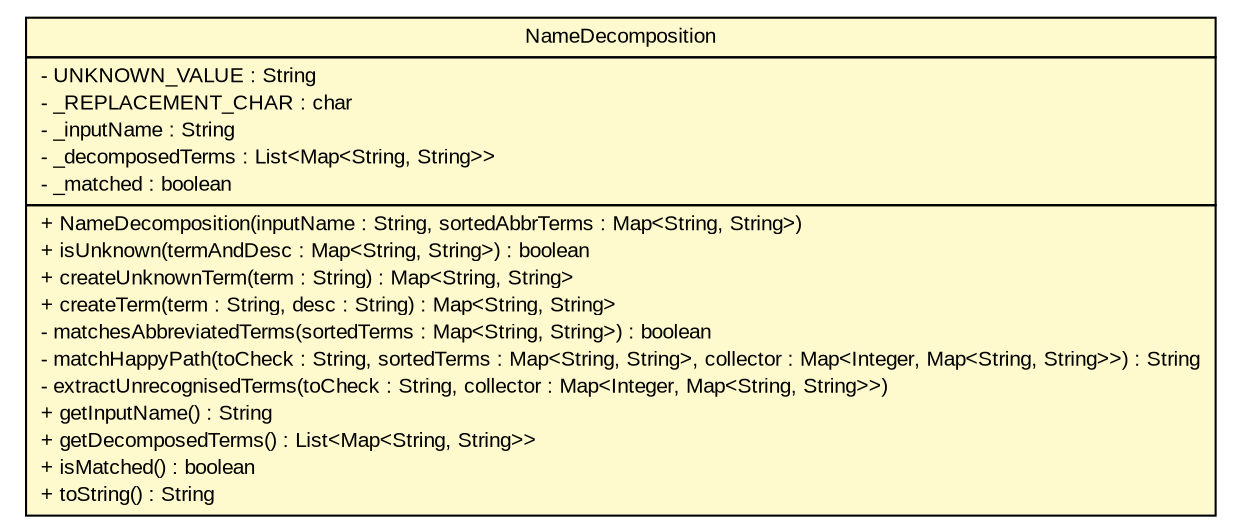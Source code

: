 #!/usr/local/bin/dot
#
# Class diagram 
# Generated by UMLGraph version R5_6_6-6-g3bdff0 (http://www.umlgraph.org/)
#

digraph G {
	edge [fontname="arial",fontsize=10,labelfontname="arial",labelfontsize=10];
	node [fontname="arial",fontsize=10,shape=plaintext];
	nodesep=0.25;
	ranksep=0.5;
	// org.tanjakostic.jcleancim.model.NameDecomposition
	c139345 [label=<<table title="org.tanjakostic.jcleancim.model.NameDecomposition" border="0" cellborder="1" cellspacing="0" cellpadding="2" port="p" bgcolor="lemonChiffon" href="./NameDecomposition.html">
		<tr><td><table border="0" cellspacing="0" cellpadding="1">
<tr><td align="center" balign="center"> NameDecomposition </td></tr>
		</table></td></tr>
		<tr><td><table border="0" cellspacing="0" cellpadding="1">
<tr><td align="left" balign="left"> - UNKNOWN_VALUE : String </td></tr>
<tr><td align="left" balign="left"> - _REPLACEMENT_CHAR : char </td></tr>
<tr><td align="left" balign="left"> - _inputName : String </td></tr>
<tr><td align="left" balign="left"> - _decomposedTerms : List&lt;Map&lt;String, String&gt;&gt; </td></tr>
<tr><td align="left" balign="left"> - _matched : boolean </td></tr>
		</table></td></tr>
		<tr><td><table border="0" cellspacing="0" cellpadding="1">
<tr><td align="left" balign="left"> + NameDecomposition(inputName : String, sortedAbbrTerms : Map&lt;String, String&gt;) </td></tr>
<tr><td align="left" balign="left"> + isUnknown(termAndDesc : Map&lt;String, String&gt;) : boolean </td></tr>
<tr><td align="left" balign="left"> + createUnknownTerm(term : String) : Map&lt;String, String&gt; </td></tr>
<tr><td align="left" balign="left"> + createTerm(term : String, desc : String) : Map&lt;String, String&gt; </td></tr>
<tr><td align="left" balign="left"> - matchesAbbreviatedTerms(sortedTerms : Map&lt;String, String&gt;) : boolean </td></tr>
<tr><td align="left" balign="left"> - matchHappyPath(toCheck : String, sortedTerms : Map&lt;String, String&gt;, collector : Map&lt;Integer, Map&lt;String, String&gt;&gt;) : String </td></tr>
<tr><td align="left" balign="left"> - extractUnrecognisedTerms(toCheck : String, collector : Map&lt;Integer, Map&lt;String, String&gt;&gt;) </td></tr>
<tr><td align="left" balign="left"> + getInputName() : String </td></tr>
<tr><td align="left" balign="left"> + getDecomposedTerms() : List&lt;Map&lt;String, String&gt;&gt; </td></tr>
<tr><td align="left" balign="left"> + isMatched() : boolean </td></tr>
<tr><td align="left" balign="left"> + toString() : String </td></tr>
		</table></td></tr>
		</table>>, URL="./NameDecomposition.html", fontname="arial", fontcolor="black", fontsize=10.0];
}

